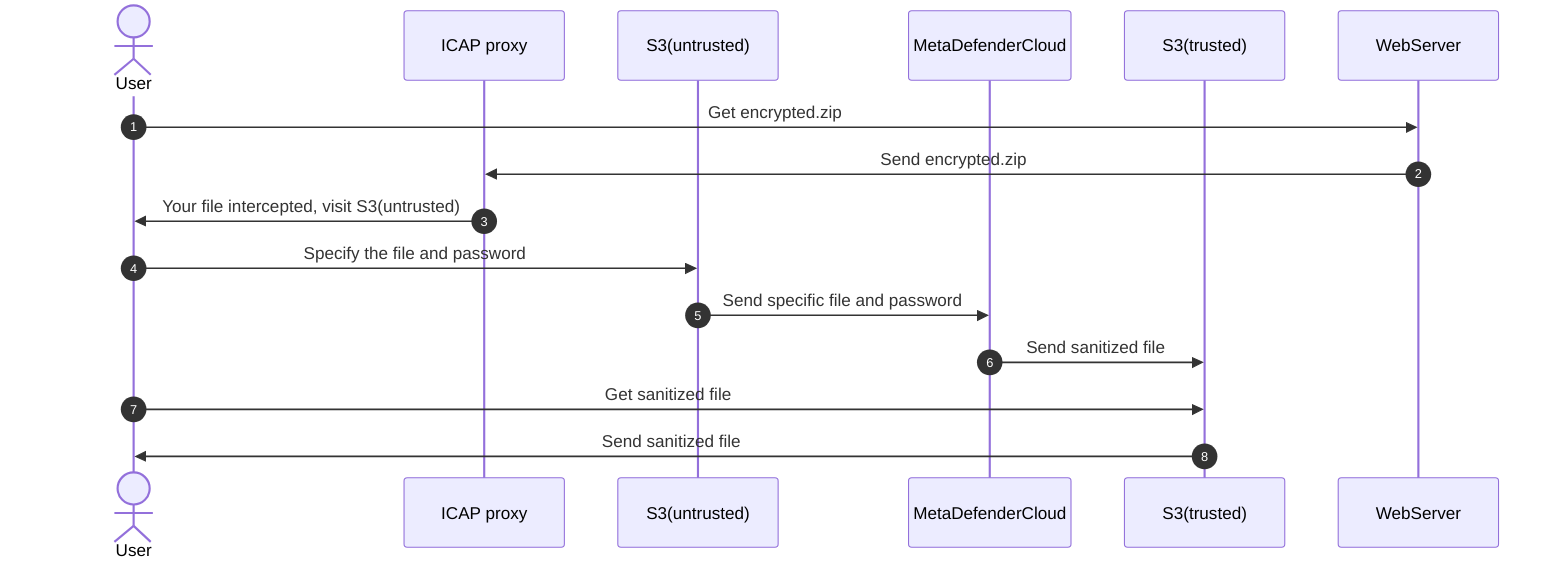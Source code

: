sequenceDiagram
    autonumber
    actor User
    participant ICAP proxy
    participant S3(untrusted)
    participant MetaDefenderCloud
    participant S3(trusted)
    participant WebServer
    
    User ->> WebServer: Get encrypted.zip
    WebServer ->> ICAP proxy: Send encrypted.zip
    ICAP proxy ->> User: Your file intercepted, visit S3(untrusted)
　　 User ->> S3(untrusted): Specify the file and password
    S3(untrusted)->> MetaDefenderCloud: Send specific file and password
    MetaDefenderCloud ->> S3(trusted): Send sanitized file
    User ->> S3(trusted): Get sanitized file
    S3(trusted) ->> User: Send sanitized file